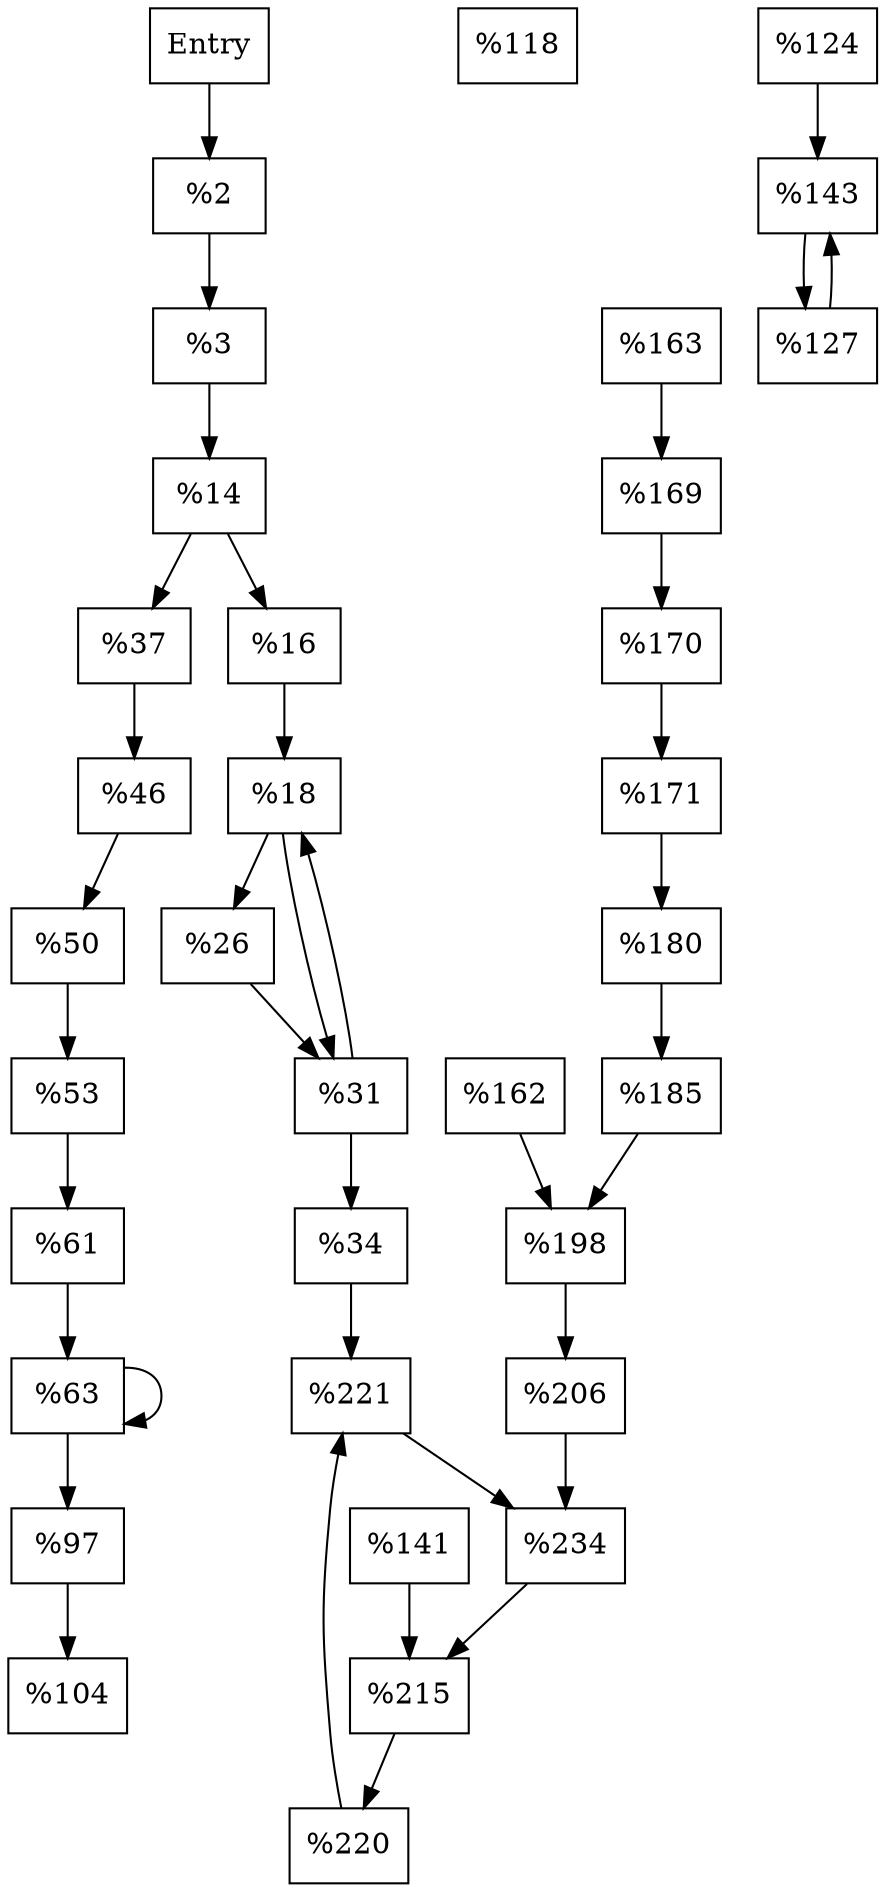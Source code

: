 digraph CFG {
    rankdir=TB; // Top to Bottom layout

    // Nodes representing basic blocks
    node [shape=box];
    start [label="Entry"];
    block_2 [label="%2"];
    block_3 [label="%3"];
    block_14 [label="%14"];
    block_16 [label="%16"];
    block_18 [label="%18"];
    block_26 [label="%26"];
    block_31 [label="%31"];
    block_34 [label="%34"];
    block_37 [label="%37"];
    block_46 [label="%46"];
    block_50 [label="%50"];
    block_53 [label="%53"];
    block_61 [label="%61"];
    block_63 [label="%63"];
    block_97 [label="%97"];
    block_104 [label="%104"];
    block_118 [label="%118"];
    block_124 [label="%124"];
    block_127 [label="%127"];
    block_141 [label="%141"];
    block_143 [label="%143"];
    block_162 [label="%162"];
    block_163 [label="%163"];
    block_169 [label="%169"];
    block_170 [label="%170"];
    block_171 [label="%171"];
    block_180 [label="%180"];
    block_185 [label="%185"];
    block_198 [label="%198"];
    block_206 [label="%206"];
    block_215 [label="%215"];
    block_220 [label="%220"];
    block_221 [label="%221"];
    block_234 [label="%234"];

    // Edges representing control flow
    start -> block_2;
    block_2 -> block_3;
    block_3 -> block_14;
    block_14 -> block_16;
    block_14 -> block_37;
    block_16 -> block_18;
    block_18 -> block_26;
    block_18 -> block_31;
    block_26 -> block_31;
    block_31 -> block_34;
    block_31 -> block_18;
    block_34 -> block_221;
    block_37 -> block_46;
    block_46 -> block_50;
    block_50 -> block_53;
    block_53 -> block_61;
    block_61 -> block_63;
    block_63 -> block_97;
    block_63 -> block_63; // Loop
    block_97 -> block_104;
    block_124 -> block_143;
    block_127 -> block_143;
    block_141 -> block_215;
    block_143 -> block_127;
    block_162 -> block_198;
    block_163 -> block_169;
    block_169 -> block_170;
    block_170 -> block_171;
    block_171 -> block_180;
    block_180 -> block_185;
    block_185 -> block_198;
    block_198 -> block_206;
    block_206 -> block_234;
    block_221 -> block_234;
    block_234 -> block_215;
    block_215 -> block_220;
    block_220 -> block_221;
}